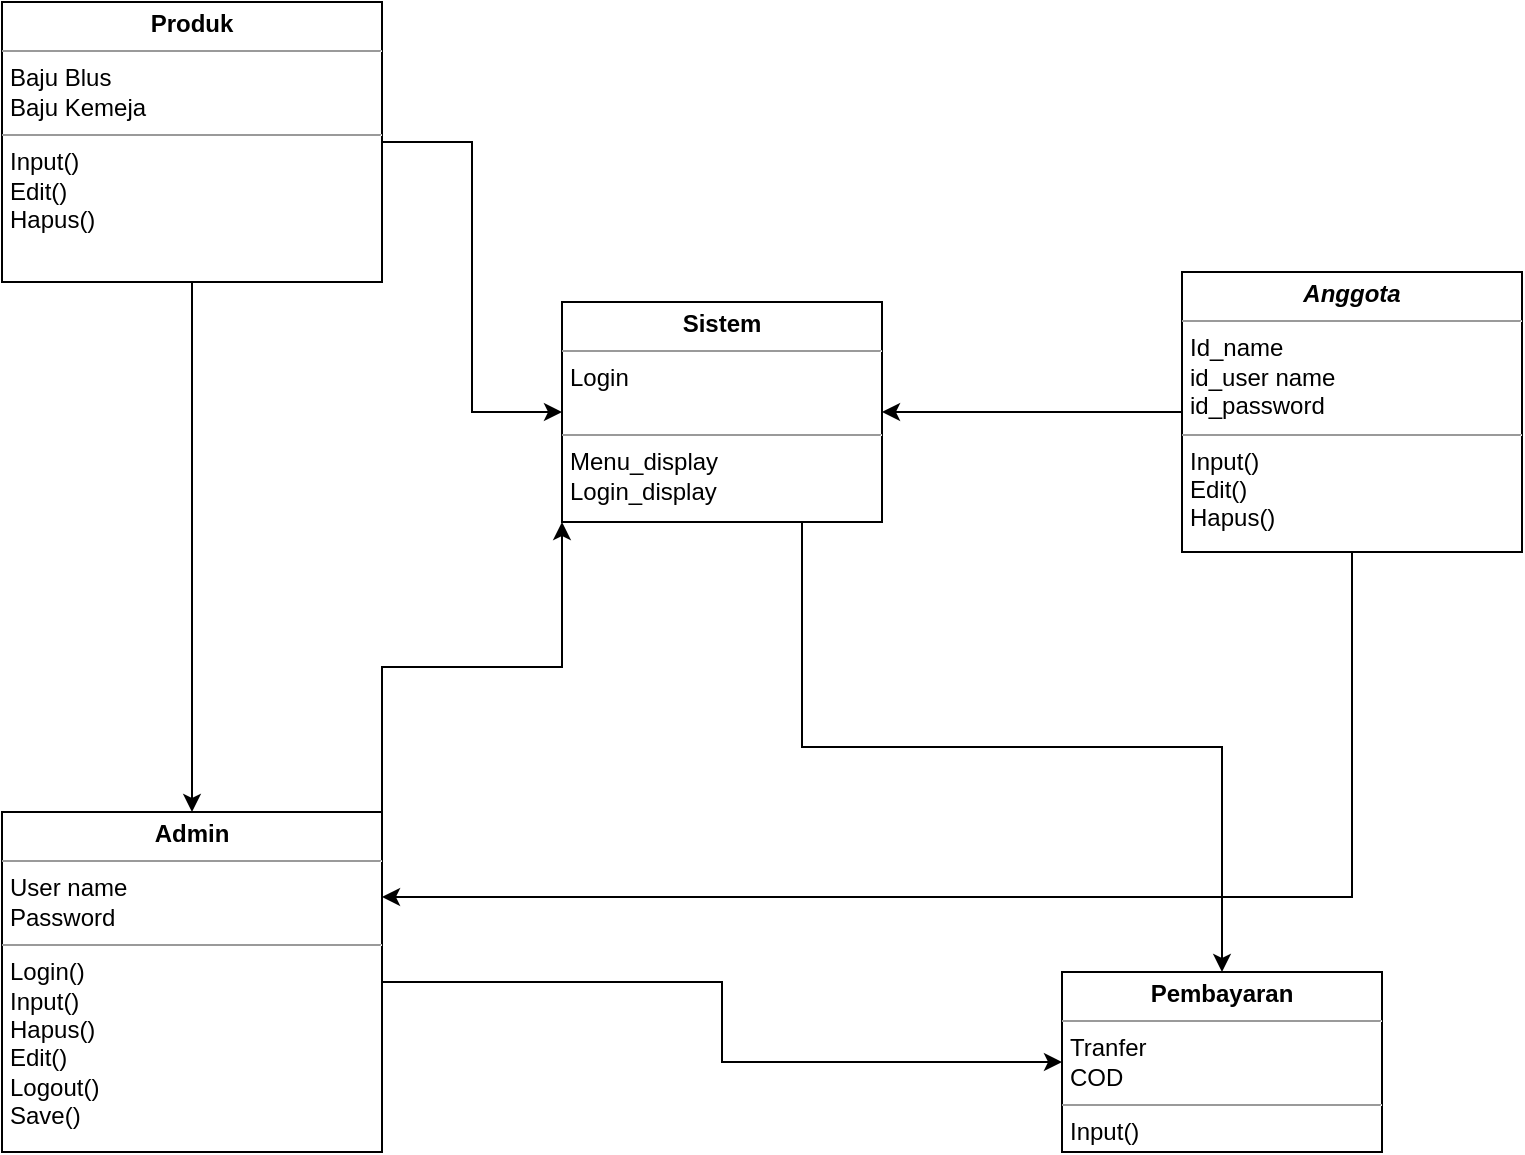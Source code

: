 <mxfile version="16.0.0" type="github">
  <diagram id="j9yQW-SjYMd998N8kvva" name="Page-1">
    <mxGraphModel dx="1240" dy="677" grid="1" gridSize="10" guides="1" tooltips="1" connect="1" arrows="1" fold="1" page="1" pageScale="1" pageWidth="850" pageHeight="1100" math="0" shadow="0">
      <root>
        <mxCell id="0" />
        <mxCell id="1" parent="0" />
        <mxCell id="gOf43epTXKVydwoM-WXN-4" style="edgeStyle=orthogonalEdgeStyle;rounded=0;orthogonalLoop=1;jettySize=auto;html=1;exitX=0.5;exitY=1;exitDx=0;exitDy=0;" edge="1" parent="1">
          <mxGeometry relative="1" as="geometry">
            <mxPoint x="150" y="240" as="sourcePoint" />
            <mxPoint x="150" y="240" as="targetPoint" />
          </mxGeometry>
        </mxCell>
        <mxCell id="gOf43epTXKVydwoM-WXN-9" style="edgeStyle=orthogonalEdgeStyle;rounded=0;orthogonalLoop=1;jettySize=auto;html=1;entryX=0;entryY=0.5;entryDx=0;entryDy=0;" edge="1" parent="1" source="gOf43epTXKVydwoM-WXN-5" target="gOf43epTXKVydwoM-WXN-6">
          <mxGeometry relative="1" as="geometry" />
        </mxCell>
        <mxCell id="gOf43epTXKVydwoM-WXN-14" style="edgeStyle=orthogonalEdgeStyle;rounded=0;orthogonalLoop=1;jettySize=auto;html=1;exitX=0.5;exitY=1;exitDx=0;exitDy=0;entryX=0.5;entryY=0;entryDx=0;entryDy=0;" edge="1" parent="1" source="gOf43epTXKVydwoM-WXN-5" target="gOf43epTXKVydwoM-WXN-11">
          <mxGeometry relative="1" as="geometry" />
        </mxCell>
        <mxCell id="gOf43epTXKVydwoM-WXN-5" value="&lt;p style=&quot;margin: 0px ; margin-top: 4px ; text-align: center&quot;&gt;&lt;b&gt;Produk&lt;/b&gt;&lt;/p&gt;&lt;hr size=&quot;1&quot;&gt;&lt;p style=&quot;margin: 0px ; margin-left: 4px&quot;&gt;Baju Blus&lt;br&gt;Baju Kemeja&lt;/p&gt;&lt;hr size=&quot;1&quot;&gt;&lt;p style=&quot;margin: 0px ; margin-left: 4px&quot;&gt;Input()&lt;/p&gt;&lt;p style=&quot;margin: 0px ; margin-left: 4px&quot;&gt;Edit()&lt;/p&gt;&lt;p style=&quot;margin: 0px ; margin-left: 4px&quot;&gt;Hapus()&lt;/p&gt;" style="verticalAlign=top;align=left;overflow=fill;fontSize=12;fontFamily=Helvetica;html=1;" vertex="1" parent="1">
          <mxGeometry x="60" y="60" width="190" height="140" as="geometry" />
        </mxCell>
        <mxCell id="gOf43epTXKVydwoM-WXN-13" style="edgeStyle=orthogonalEdgeStyle;rounded=0;orthogonalLoop=1;jettySize=auto;html=1;exitX=0.75;exitY=1;exitDx=0;exitDy=0;entryX=0.5;entryY=0;entryDx=0;entryDy=0;" edge="1" parent="1" source="gOf43epTXKVydwoM-WXN-6" target="gOf43epTXKVydwoM-WXN-12">
          <mxGeometry relative="1" as="geometry" />
        </mxCell>
        <mxCell id="gOf43epTXKVydwoM-WXN-6" value="&lt;p style=&quot;margin: 0px ; margin-top: 4px ; text-align: center&quot;&gt;&lt;b&gt;Sistem&lt;/b&gt;&lt;/p&gt;&lt;hr size=&quot;1&quot;&gt;&lt;p style=&quot;margin: 0px ; margin-left: 4px&quot;&gt;Login&lt;/p&gt;&lt;p style=&quot;margin: 0px ; margin-left: 4px&quot;&gt;&lt;br&gt;&lt;/p&gt;&lt;hr size=&quot;1&quot;&gt;&lt;p style=&quot;margin: 0px ; margin-left: 4px&quot;&gt;Menu_display&lt;/p&gt;&lt;p style=&quot;margin: 0px ; margin-left: 4px&quot;&gt;Login_display&lt;/p&gt;" style="verticalAlign=top;align=left;overflow=fill;fontSize=12;fontFamily=Helvetica;html=1;" vertex="1" parent="1">
          <mxGeometry x="340" y="210" width="160" height="110" as="geometry" />
        </mxCell>
        <mxCell id="gOf43epTXKVydwoM-WXN-10" style="edgeStyle=orthogonalEdgeStyle;rounded=0;orthogonalLoop=1;jettySize=auto;html=1;entryX=1;entryY=0.5;entryDx=0;entryDy=0;" edge="1" parent="1" source="gOf43epTXKVydwoM-WXN-8" target="gOf43epTXKVydwoM-WXN-6">
          <mxGeometry relative="1" as="geometry" />
        </mxCell>
        <mxCell id="gOf43epTXKVydwoM-WXN-17" style="edgeStyle=orthogonalEdgeStyle;rounded=0;orthogonalLoop=1;jettySize=auto;html=1;exitX=0.5;exitY=1;exitDx=0;exitDy=0;entryX=1;entryY=0.25;entryDx=0;entryDy=0;" edge="1" parent="1" source="gOf43epTXKVydwoM-WXN-8" target="gOf43epTXKVydwoM-WXN-11">
          <mxGeometry relative="1" as="geometry" />
        </mxCell>
        <mxCell id="gOf43epTXKVydwoM-WXN-8" value="&lt;p style=&quot;margin: 0px ; margin-top: 4px ; text-align: center&quot;&gt;&lt;i&gt;&lt;b&gt;Anggota&lt;/b&gt;&lt;/i&gt;&lt;/p&gt;&lt;hr size=&quot;1&quot;&gt;&lt;p style=&quot;margin: 0px ; margin-left: 4px&quot;&gt;Id_name&lt;br&gt;id_user name&lt;/p&gt;&lt;p style=&quot;margin: 0px ; margin-left: 4px&quot;&gt;id_password&lt;/p&gt;&lt;hr size=&quot;1&quot;&gt;&lt;p style=&quot;margin: 0px ; margin-left: 4px&quot;&gt;Input()&lt;/p&gt;&lt;p style=&quot;margin: 0px ; margin-left: 4px&quot;&gt;Edit()&lt;/p&gt;&lt;p style=&quot;margin: 0px ; margin-left: 4px&quot;&gt;Hapus()&lt;/p&gt;" style="verticalAlign=top;align=left;overflow=fill;fontSize=12;fontFamily=Helvetica;html=1;" vertex="1" parent="1">
          <mxGeometry x="650" y="195" width="170" height="140" as="geometry" />
        </mxCell>
        <mxCell id="gOf43epTXKVydwoM-WXN-15" style="edgeStyle=orthogonalEdgeStyle;rounded=0;orthogonalLoop=1;jettySize=auto;html=1;exitX=1;exitY=0;exitDx=0;exitDy=0;entryX=0;entryY=1;entryDx=0;entryDy=0;" edge="1" parent="1" source="gOf43epTXKVydwoM-WXN-11" target="gOf43epTXKVydwoM-WXN-6">
          <mxGeometry relative="1" as="geometry" />
        </mxCell>
        <mxCell id="gOf43epTXKVydwoM-WXN-16" style="edgeStyle=orthogonalEdgeStyle;rounded=0;orthogonalLoop=1;jettySize=auto;html=1;exitX=1;exitY=0.5;exitDx=0;exitDy=0;entryX=0;entryY=0.5;entryDx=0;entryDy=0;" edge="1" parent="1" source="gOf43epTXKVydwoM-WXN-11" target="gOf43epTXKVydwoM-WXN-12">
          <mxGeometry relative="1" as="geometry" />
        </mxCell>
        <mxCell id="gOf43epTXKVydwoM-WXN-11" value="&lt;p style=&quot;margin: 0px ; margin-top: 4px ; text-align: center&quot;&gt;&lt;b&gt;Admin&lt;/b&gt;&lt;/p&gt;&lt;hr size=&quot;1&quot;&gt;&lt;p style=&quot;margin: 0px ; margin-left: 4px&quot;&gt;User name&lt;/p&gt;&lt;p style=&quot;margin: 0px ; margin-left: 4px&quot;&gt;Password&lt;/p&gt;&lt;hr size=&quot;1&quot;&gt;&lt;p style=&quot;margin: 0px ; margin-left: 4px&quot;&gt;Login()&lt;/p&gt;&lt;p style=&quot;margin: 0px ; margin-left: 4px&quot;&gt;Input()&lt;/p&gt;&lt;p style=&quot;margin: 0px ; margin-left: 4px&quot;&gt;Hapus()&lt;/p&gt;&lt;p style=&quot;margin: 0px ; margin-left: 4px&quot;&gt;Edit()&lt;/p&gt;&lt;p style=&quot;margin: 0px ; margin-left: 4px&quot;&gt;Logout()&lt;/p&gt;&lt;p style=&quot;margin: 0px ; margin-left: 4px&quot;&gt;Save()&lt;/p&gt;" style="verticalAlign=top;align=left;overflow=fill;fontSize=12;fontFamily=Helvetica;html=1;" vertex="1" parent="1">
          <mxGeometry x="60" y="465" width="190" height="170" as="geometry" />
        </mxCell>
        <mxCell id="gOf43epTXKVydwoM-WXN-12" value="&lt;p style=&quot;margin: 0px ; margin-top: 4px ; text-align: center&quot;&gt;&lt;b&gt;Pembayaran&lt;/b&gt;&lt;/p&gt;&lt;hr size=&quot;1&quot;&gt;&lt;p style=&quot;margin: 0px ; margin-left: 4px&quot;&gt;Tranfer&lt;/p&gt;&lt;p style=&quot;margin: 0px ; margin-left: 4px&quot;&gt;COD&lt;/p&gt;&lt;hr size=&quot;1&quot;&gt;&lt;p style=&quot;margin: 0px ; margin-left: 4px&quot;&gt;Input()&lt;/p&gt;" style="verticalAlign=top;align=left;overflow=fill;fontSize=12;fontFamily=Helvetica;html=1;" vertex="1" parent="1">
          <mxGeometry x="590" y="545" width="160" height="90" as="geometry" />
        </mxCell>
      </root>
    </mxGraphModel>
  </diagram>
</mxfile>
